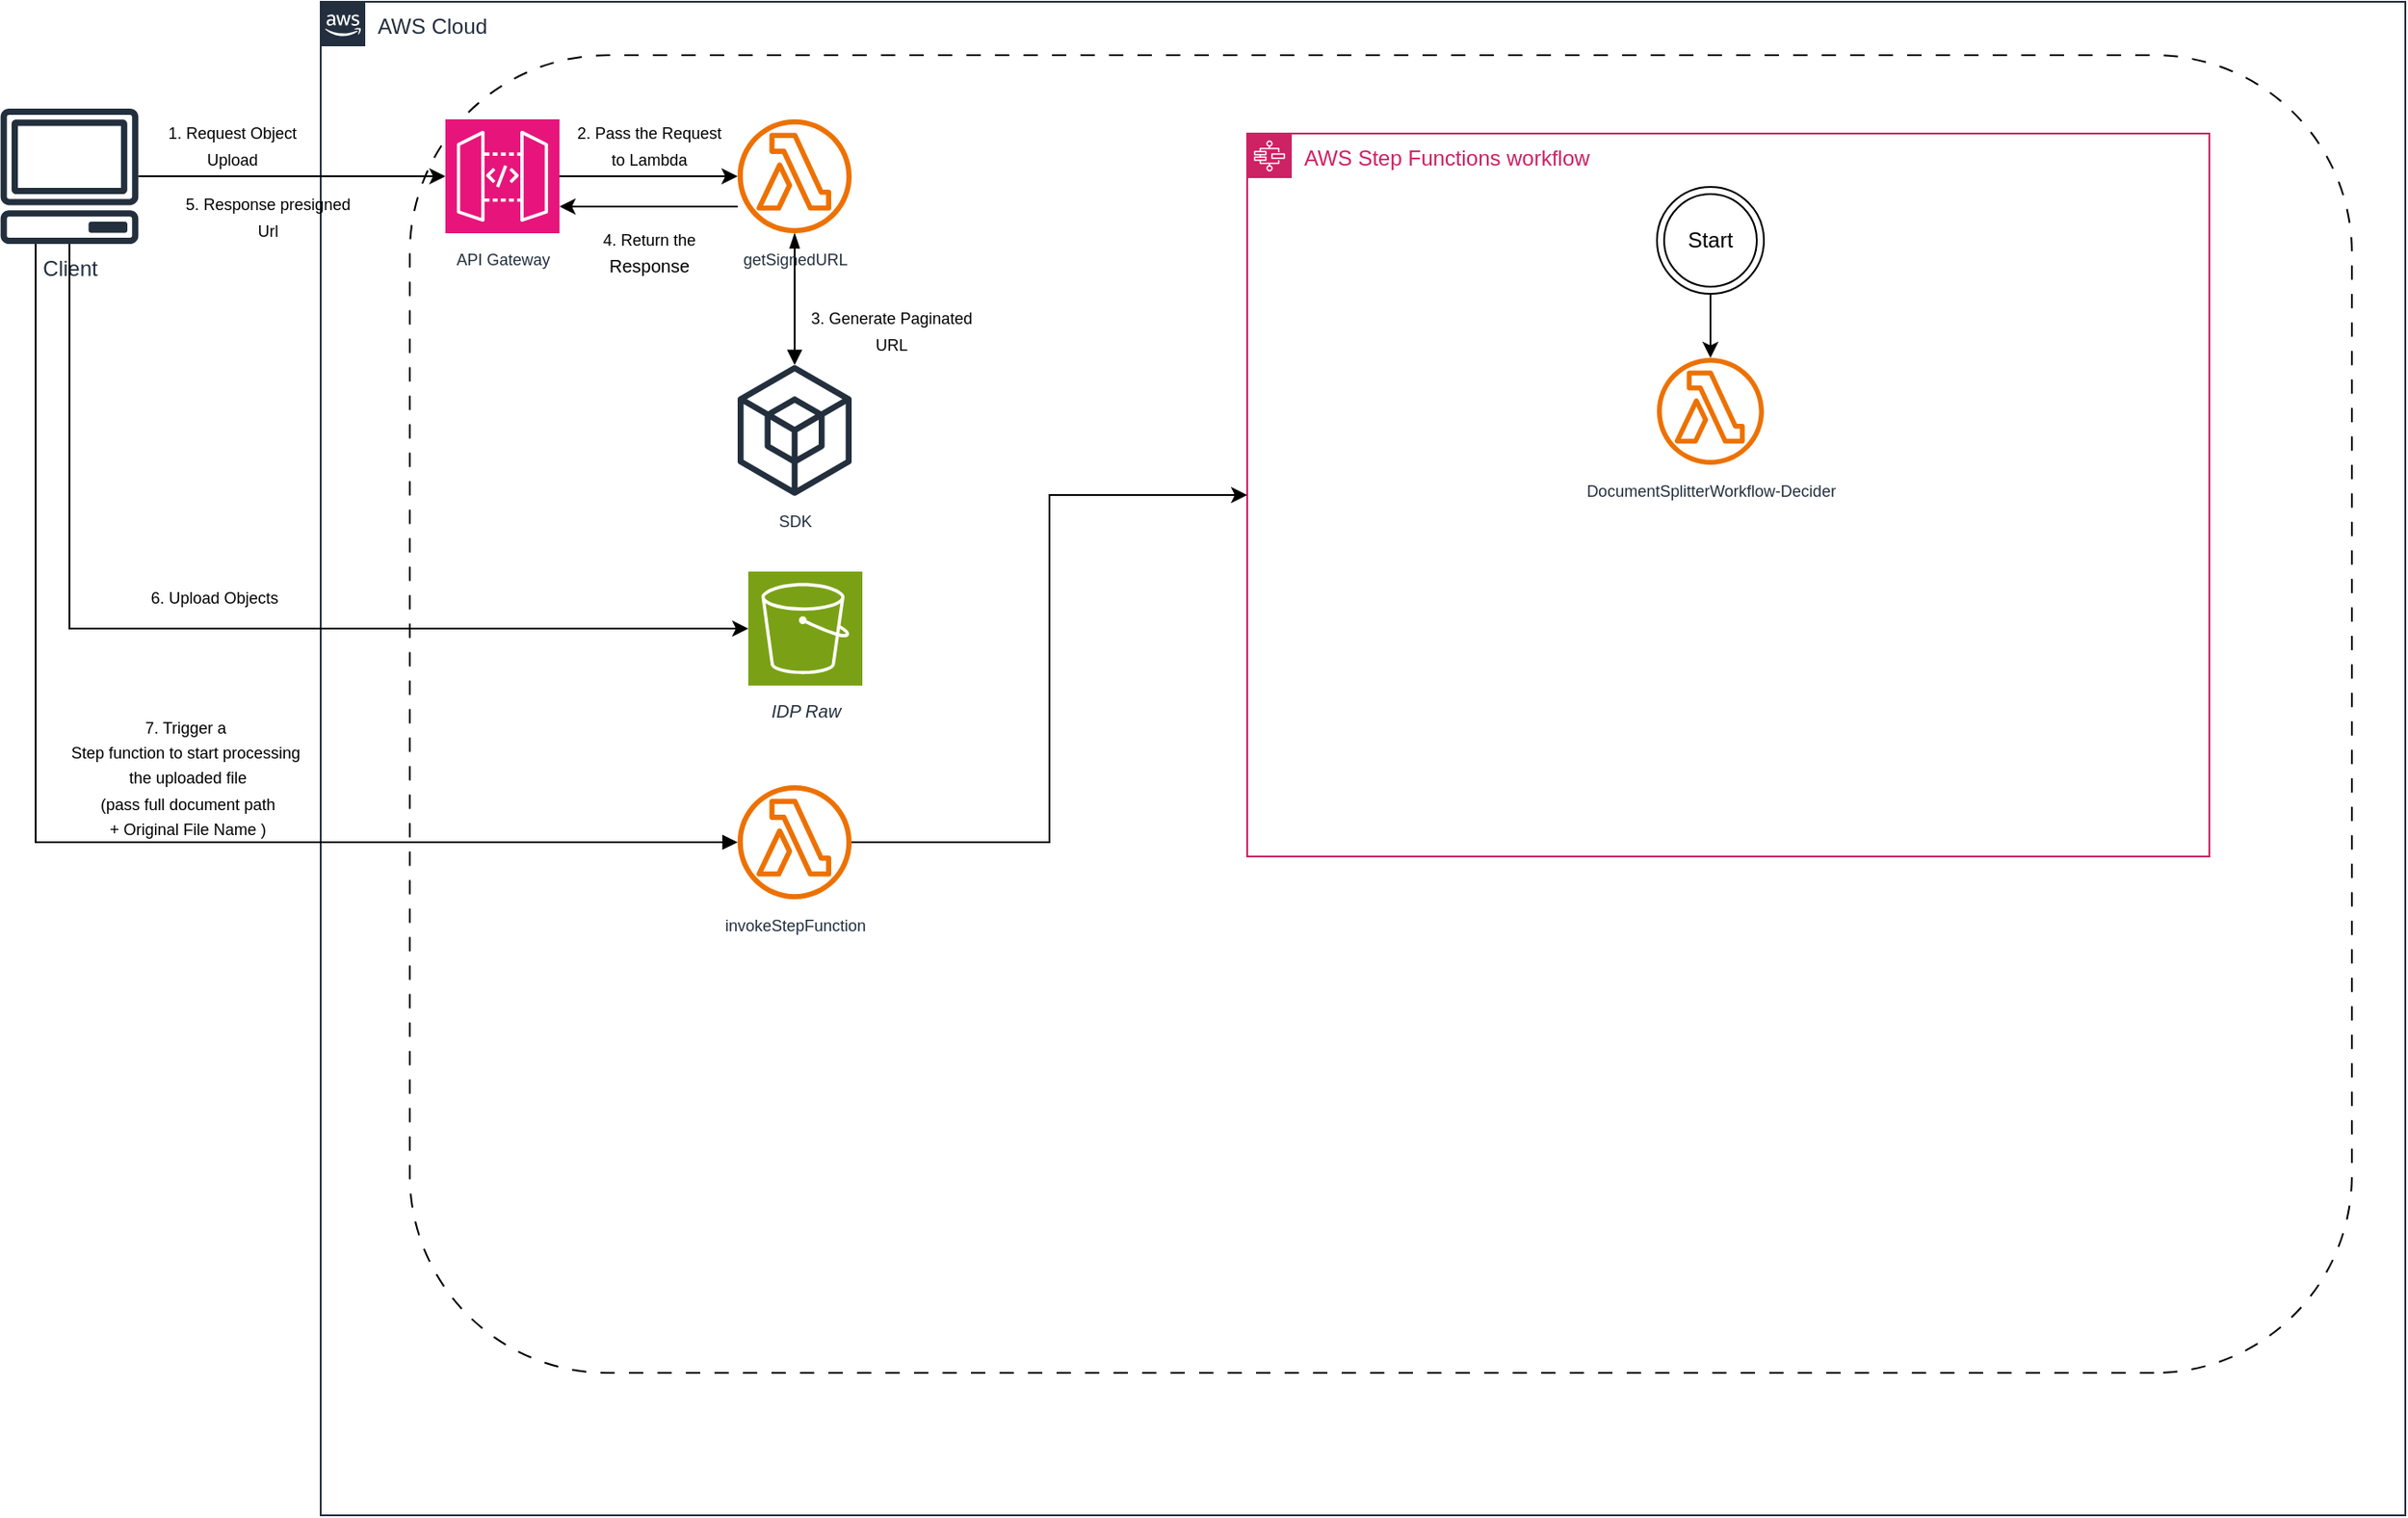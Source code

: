 <mxfile version="28.0.6">
  <diagram name="Page-1" id="xOIfc_SoM40c6wZjQV8W">
    <mxGraphModel dx="871" dy="573" grid="1" gridSize="10" guides="1" tooltips="1" connect="1" arrows="1" fold="1" page="1" pageScale="1" pageWidth="1169" pageHeight="827" math="0" shadow="0">
      <root>
        <mxCell id="0" />
        <mxCell id="1" parent="0" />
        <mxCell id="vmnaAAPYhfZkfkVPNkNN-1" value="AWS Cloud" style="points=[[0,0],[0.25,0],[0.5,0],[0.75,0],[1,0],[1,0.25],[1,0.5],[1,0.75],[1,1],[0.75,1],[0.5,1],[0.25,1],[0,1],[0,0.75],[0,0.5],[0,0.25]];outlineConnect=0;gradientColor=none;html=1;whiteSpace=wrap;fontSize=12;fontStyle=0;container=1;pointerEvents=0;collapsible=0;recursiveResize=0;shape=mxgraph.aws4.group;grIcon=mxgraph.aws4.group_aws_cloud_alt;strokeColor=#232F3E;fillColor=none;verticalAlign=top;align=left;spacingLeft=30;fontColor=#232F3E;dashed=0;" parent="1" vertex="1">
          <mxGeometry x="210" y="80" width="1170" height="850" as="geometry" />
        </mxCell>
        <mxCell id="vmnaAAPYhfZkfkVPNkNN-3" value="&lt;div&gt;&lt;br&gt;&lt;/div&gt;" style="rounded=1;whiteSpace=wrap;html=1;gradientColor=none;fillColor=none;dashed=1;dashPattern=8 8;direction=west;" parent="vmnaAAPYhfZkfkVPNkNN-1" vertex="1">
          <mxGeometry x="50" y="30" width="1090" height="740" as="geometry" />
        </mxCell>
        <mxCell id="vmnaAAPYhfZkfkVPNkNN-15" value="&lt;font style=&quot;font-size: 9px;&quot;&gt;2. Pass the Request&lt;br&gt;&lt;/font&gt;&lt;div&gt;&lt;font style=&quot;font-size: 9px;&quot;&gt;to Lambda&lt;/font&gt;&lt;/div&gt;" style="text;html=1;align=center;verticalAlign=middle;resizable=0;points=[];autosize=1;strokeColor=none;fillColor=none;" parent="vmnaAAPYhfZkfkVPNkNN-1" vertex="1">
          <mxGeometry x="134" y="60" width="100" height="40" as="geometry" />
        </mxCell>
        <mxCell id="vmnaAAPYhfZkfkVPNkNN-2" value="&lt;font size=&quot;1&quot;&gt;&lt;i&gt;IDP Raw&lt;/i&gt;&lt;/font&gt;" style="sketch=0;points=[[0,0,0],[0.25,0,0],[0.5,0,0],[0.75,0,0],[1,0,0],[0,1,0],[0.25,1,0],[0.5,1,0],[0.75,1,0],[1,1,0],[0,0.25,0],[0,0.5,0],[0,0.75,0],[1,0.25,0],[1,0.5,0],[1,0.75,0]];outlineConnect=0;fontColor=#232F3E;fillColor=#7AA116;strokeColor=#ffffff;dashed=0;verticalLabelPosition=bottom;verticalAlign=top;align=center;html=1;fontSize=12;fontStyle=0;aspect=fixed;shape=mxgraph.aws4.resourceIcon;resIcon=mxgraph.aws4.s3;" parent="vmnaAAPYhfZkfkVPNkNN-1" vertex="1">
          <mxGeometry x="239.995" y="320.002" width="64" height="64" as="geometry" />
        </mxCell>
        <mxCell id="vmnaAAPYhfZkfkVPNkNN-7" value="&lt;font style=&quot;font-size: 9px;&quot;&gt;API Gateway&lt;/font&gt;" style="sketch=0;points=[[0,0,0],[0.25,0,0],[0.5,0,0],[0.75,0,0],[1,0,0],[0,1,0],[0.25,1,0],[0.5,1,0],[0.75,1,0],[1,1,0],[0,0.25,0],[0,0.5,0],[0,0.75,0],[1,0.25,0],[1,0.5,0],[1,0.75,0]];outlineConnect=0;fontColor=#232F3E;fillColor=#E7157B;strokeColor=#ffffff;dashed=0;verticalLabelPosition=bottom;verticalAlign=top;align=center;html=1;fontSize=12;fontStyle=0;aspect=fixed;shape=mxgraph.aws4.resourceIcon;resIcon=mxgraph.aws4.api_gateway;" parent="vmnaAAPYhfZkfkVPNkNN-1" vertex="1">
          <mxGeometry x="70" y="66" width="64" height="64" as="geometry" />
        </mxCell>
        <mxCell id="vmnaAAPYhfZkfkVPNkNN-20" style="edgeStyle=orthogonalEdgeStyle;rounded=0;orthogonalLoop=1;jettySize=auto;html=1;startArrow=blockThin;startFill=1;endArrow=block;endFill=1;" parent="vmnaAAPYhfZkfkVPNkNN-1" source="vmnaAAPYhfZkfkVPNkNN-13" target="vmnaAAPYhfZkfkVPNkNN-16" edge="1">
          <mxGeometry relative="1" as="geometry" />
        </mxCell>
        <mxCell id="vmnaAAPYhfZkfkVPNkNN-23" style="edgeStyle=orthogonalEdgeStyle;rounded=0;orthogonalLoop=1;jettySize=auto;html=1;" parent="vmnaAAPYhfZkfkVPNkNN-1" edge="1">
          <mxGeometry relative="1" as="geometry">
            <mxPoint x="234.001" y="115" as="sourcePoint" />
            <mxPoint x="134" y="115" as="targetPoint" />
          </mxGeometry>
        </mxCell>
        <mxCell id="vmnaAAPYhfZkfkVPNkNN-13" value="&lt;font style=&quot;font-size: 9px;&quot;&gt;getSignedURL&lt;/font&gt;" style="sketch=0;outlineConnect=0;fontColor=#232F3E;gradientColor=none;fillColor=#ED7100;strokeColor=none;dashed=0;verticalLabelPosition=bottom;verticalAlign=top;align=center;html=1;fontSize=12;fontStyle=0;aspect=fixed;pointerEvents=1;shape=mxgraph.aws4.lambda_function;" parent="vmnaAAPYhfZkfkVPNkNN-1" vertex="1">
          <mxGeometry x="234" y="66" width="64" height="64" as="geometry" />
        </mxCell>
        <mxCell id="vmnaAAPYhfZkfkVPNkNN-16" value="&lt;font style=&quot;font-size: 9px;&quot;&gt;SDK&lt;/font&gt;" style="sketch=0;outlineConnect=0;fontColor=#232F3E;gradientColor=none;fillColor=#232F3D;strokeColor=none;dashed=0;verticalLabelPosition=bottom;verticalAlign=top;align=center;html=1;fontSize=12;fontStyle=0;aspect=fixed;pointerEvents=1;shape=mxgraph.aws4.external_sdk;" parent="vmnaAAPYhfZkfkVPNkNN-1" vertex="1">
          <mxGeometry x="234" y="204" width="64" height="73.41" as="geometry" />
        </mxCell>
        <mxCell id="vmnaAAPYhfZkfkVPNkNN-14" style="edgeStyle=orthogonalEdgeStyle;rounded=0;orthogonalLoop=1;jettySize=auto;html=1;" parent="vmnaAAPYhfZkfkVPNkNN-1" source="vmnaAAPYhfZkfkVPNkNN-7" target="vmnaAAPYhfZkfkVPNkNN-13" edge="1">
          <mxGeometry relative="1" as="geometry" />
        </mxCell>
        <mxCell id="vmnaAAPYhfZkfkVPNkNN-21" value="&lt;font style=&quot;font-size: 9px;&quot;&gt;3. Generate Paginated&lt;br&gt;&lt;/font&gt;&lt;div&gt;&lt;font style=&quot;font-size: 9px;&quot;&gt;URL&lt;/font&gt;&lt;/div&gt;" style="text;html=1;align=center;verticalAlign=middle;resizable=0;points=[];autosize=1;strokeColor=none;fillColor=none;" parent="vmnaAAPYhfZkfkVPNkNN-1" vertex="1">
          <mxGeometry x="265" y="164" width="110" height="40" as="geometry" />
        </mxCell>
        <mxCell id="vmnaAAPYhfZkfkVPNkNN-24" value="&lt;font style=&quot;font-size: 9px;&quot;&gt;4. Return the&lt;/font&gt;&lt;div&gt;&lt;font size=&quot;1&quot;&gt;Response&lt;/font&gt;&lt;/div&gt;" style="text;html=1;align=center;verticalAlign=middle;resizable=0;points=[];autosize=1;strokeColor=none;fillColor=none;" parent="vmnaAAPYhfZkfkVPNkNN-1" vertex="1">
          <mxGeometry x="144" y="120" width="80" height="40" as="geometry" />
        </mxCell>
        <mxCell id="vmnaAAPYhfZkfkVPNkNN-31" value="AWS Step Functions workflow" style="points=[[0,0],[0.25,0],[0.5,0],[0.75,0],[1,0],[1,0.25],[1,0.5],[1,0.75],[1,1],[0.75,1],[0.5,1],[0.25,1],[0,1],[0,0.75],[0,0.5],[0,0.25]];outlineConnect=0;gradientColor=none;html=1;whiteSpace=wrap;fontSize=12;fontStyle=0;container=1;pointerEvents=0;collapsible=0;recursiveResize=0;shape=mxgraph.aws4.group;grIcon=mxgraph.aws4.group_aws_step_functions_workflow;strokeColor=#CD2264;fillColor=none;verticalAlign=top;align=left;spacingLeft=30;fontColor=#CD2264;dashed=0;" parent="vmnaAAPYhfZkfkVPNkNN-1" vertex="1">
          <mxGeometry x="520" y="74" width="540" height="406" as="geometry" />
        </mxCell>
        <mxCell id="vmnaAAPYhfZkfkVPNkNN-41" value="" style="edgeStyle=orthogonalEdgeStyle;rounded=0;orthogonalLoop=1;jettySize=auto;html=1;" parent="vmnaAAPYhfZkfkVPNkNN-31" source="vmnaAAPYhfZkfkVPNkNN-33" target="vmnaAAPYhfZkfkVPNkNN-34" edge="1">
          <mxGeometry relative="1" as="geometry" />
        </mxCell>
        <mxCell id="vmnaAAPYhfZkfkVPNkNN-33" value="Start" style="ellipse;shape=doubleEllipse;html=1;dashed=0;whiteSpace=wrap;aspect=fixed;" parent="vmnaAAPYhfZkfkVPNkNN-31" vertex="1">
          <mxGeometry x="230" y="30" width="60" height="60" as="geometry" />
        </mxCell>
        <mxCell id="vmnaAAPYhfZkfkVPNkNN-34" value="&lt;font style=&quot;font-size: 9px;&quot;&gt;DocumentSplitterWorkflow-Decider&lt;/font&gt;" style="sketch=0;outlineConnect=0;fontColor=#232F3E;gradientColor=none;fillColor=#ED7100;strokeColor=none;dashed=0;verticalLabelPosition=bottom;verticalAlign=top;align=center;html=1;fontSize=12;fontStyle=0;aspect=fixed;pointerEvents=1;shape=mxgraph.aws4.lambda_function;" parent="vmnaAAPYhfZkfkVPNkNN-31" vertex="1">
          <mxGeometry x="230" y="126" width="60" height="60" as="geometry" />
        </mxCell>
        <mxCell id="vmnaAAPYhfZkfkVPNkNN-40" style="edgeStyle=orthogonalEdgeStyle;rounded=0;orthogonalLoop=1;jettySize=auto;html=1;" parent="vmnaAAPYhfZkfkVPNkNN-1" source="vmnaAAPYhfZkfkVPNkNN-37" target="vmnaAAPYhfZkfkVPNkNN-31" edge="1">
          <mxGeometry relative="1" as="geometry" />
        </mxCell>
        <mxCell id="vmnaAAPYhfZkfkVPNkNN-37" value="&lt;font style=&quot;font-size: 9px;&quot;&gt;invokeStepFunction&lt;/font&gt;" style="sketch=0;outlineConnect=0;fontColor=#232F3E;gradientColor=none;fillColor=#ED7100;strokeColor=none;dashed=0;verticalLabelPosition=bottom;verticalAlign=top;align=center;html=1;fontSize=12;fontStyle=0;aspect=fixed;pointerEvents=1;shape=mxgraph.aws4.lambda_function;" parent="vmnaAAPYhfZkfkVPNkNN-1" vertex="1">
          <mxGeometry x="234" y="440" width="64" height="64" as="geometry" />
        </mxCell>
        <mxCell id="vmnaAAPYhfZkfkVPNkNN-9" style="edgeStyle=orthogonalEdgeStyle;rounded=0;orthogonalLoop=1;jettySize=auto;html=1;" parent="1" source="vmnaAAPYhfZkfkVPNkNN-6" target="vmnaAAPYhfZkfkVPNkNN-7" edge="1">
          <mxGeometry relative="1" as="geometry" />
        </mxCell>
        <mxCell id="vmnaAAPYhfZkfkVPNkNN-6" value="Client" style="sketch=0;outlineConnect=0;fontColor=#232F3E;gradientColor=none;fillColor=#232F3D;strokeColor=none;dashed=0;verticalLabelPosition=bottom;verticalAlign=top;align=center;html=1;fontSize=12;fontStyle=0;aspect=fixed;pointerEvents=1;shape=mxgraph.aws4.client;" parent="1" vertex="1">
          <mxGeometry x="30" y="140" width="78" height="76" as="geometry" />
        </mxCell>
        <mxCell id="vmnaAAPYhfZkfkVPNkNN-12" value="&lt;font style=&quot;font-size: 9px;&quot;&gt;1. Request Object&lt;/font&gt;&lt;div&gt;&lt;font style=&quot;font-size: 9px;&quot;&gt;Upload&lt;/font&gt;&lt;/div&gt;" style="text;html=1;align=center;verticalAlign=middle;resizable=0;points=[];autosize=1;strokeColor=none;fillColor=none;" parent="1" vertex="1">
          <mxGeometry x="110" y="140" width="100" height="40" as="geometry" />
        </mxCell>
        <mxCell id="vmnaAAPYhfZkfkVPNkNN-25" value="&lt;font style=&quot;font-size: 9px;&quot;&gt;5. Response presigned&lt;/font&gt;&lt;div&gt;&lt;font style=&quot;font-size: 9px;&quot;&gt;Url&lt;/font&gt;&lt;/div&gt;" style="text;html=1;align=center;verticalAlign=middle;resizable=0;points=[];autosize=1;strokeColor=none;fillColor=none;" parent="1" vertex="1">
          <mxGeometry x="120" y="180" width="120" height="40" as="geometry" />
        </mxCell>
        <mxCell id="vmnaAAPYhfZkfkVPNkNN-26" style="edgeStyle=orthogonalEdgeStyle;rounded=0;orthogonalLoop=1;jettySize=auto;html=1;entryX=0;entryY=0.5;entryDx=0;entryDy=0;entryPerimeter=0;" parent="1" source="vmnaAAPYhfZkfkVPNkNN-6" target="vmnaAAPYhfZkfkVPNkNN-2" edge="1">
          <mxGeometry relative="1" as="geometry">
            <Array as="points">
              <mxPoint x="69" y="432" />
            </Array>
          </mxGeometry>
        </mxCell>
        <mxCell id="vmnaAAPYhfZkfkVPNkNN-27" value="&lt;font style=&quot;font-size: 9px;&quot;&gt;6. Upload Objects&lt;/font&gt;" style="text;html=1;align=center;verticalAlign=middle;resizable=0;points=[];autosize=1;strokeColor=none;fillColor=none;" parent="1" vertex="1">
          <mxGeometry x="100" y="399" width="100" height="30" as="geometry" />
        </mxCell>
        <mxCell id="vmnaAAPYhfZkfkVPNkNN-38" style="edgeStyle=orthogonalEdgeStyle;rounded=0;orthogonalLoop=1;jettySize=auto;html=1;startArrow=block;startFill=1;endArrow=none;endFill=0;" parent="1" source="vmnaAAPYhfZkfkVPNkNN-37" target="vmnaAAPYhfZkfkVPNkNN-6" edge="1">
          <mxGeometry relative="1" as="geometry">
            <Array as="points">
              <mxPoint x="50" y="552" />
            </Array>
          </mxGeometry>
        </mxCell>
        <mxCell id="vmnaAAPYhfZkfkVPNkNN-36" value="&lt;font style=&quot;font-size: 9px;&quot;&gt;7. Trigger a&amp;nbsp;&lt;/font&gt;&lt;div&gt;&lt;font style=&quot;font-size: 9px;&quot;&gt;Step function to start processing&amp;nbsp;&lt;/font&gt;&lt;/div&gt;&lt;div&gt;&lt;font style=&quot;font-size: 9px;&quot;&gt;the uploaded file&lt;/font&gt;&lt;/div&gt;&lt;div&gt;&lt;font style=&quot;font-size: 9px;&quot;&gt;&amp;nbsp;(pass full document path&amp;nbsp;&lt;/font&gt;&lt;/div&gt;&lt;div&gt;&lt;font style=&quot;font-size: 9px;&quot;&gt;+ Original File Name )&lt;/font&gt;&lt;/div&gt;" style="text;html=1;align=center;verticalAlign=middle;resizable=0;points=[];autosize=1;strokeColor=none;fillColor=none;" parent="1" vertex="1">
          <mxGeometry x="60" y="470" width="150" height="90" as="geometry" />
        </mxCell>
      </root>
    </mxGraphModel>
  </diagram>
</mxfile>
